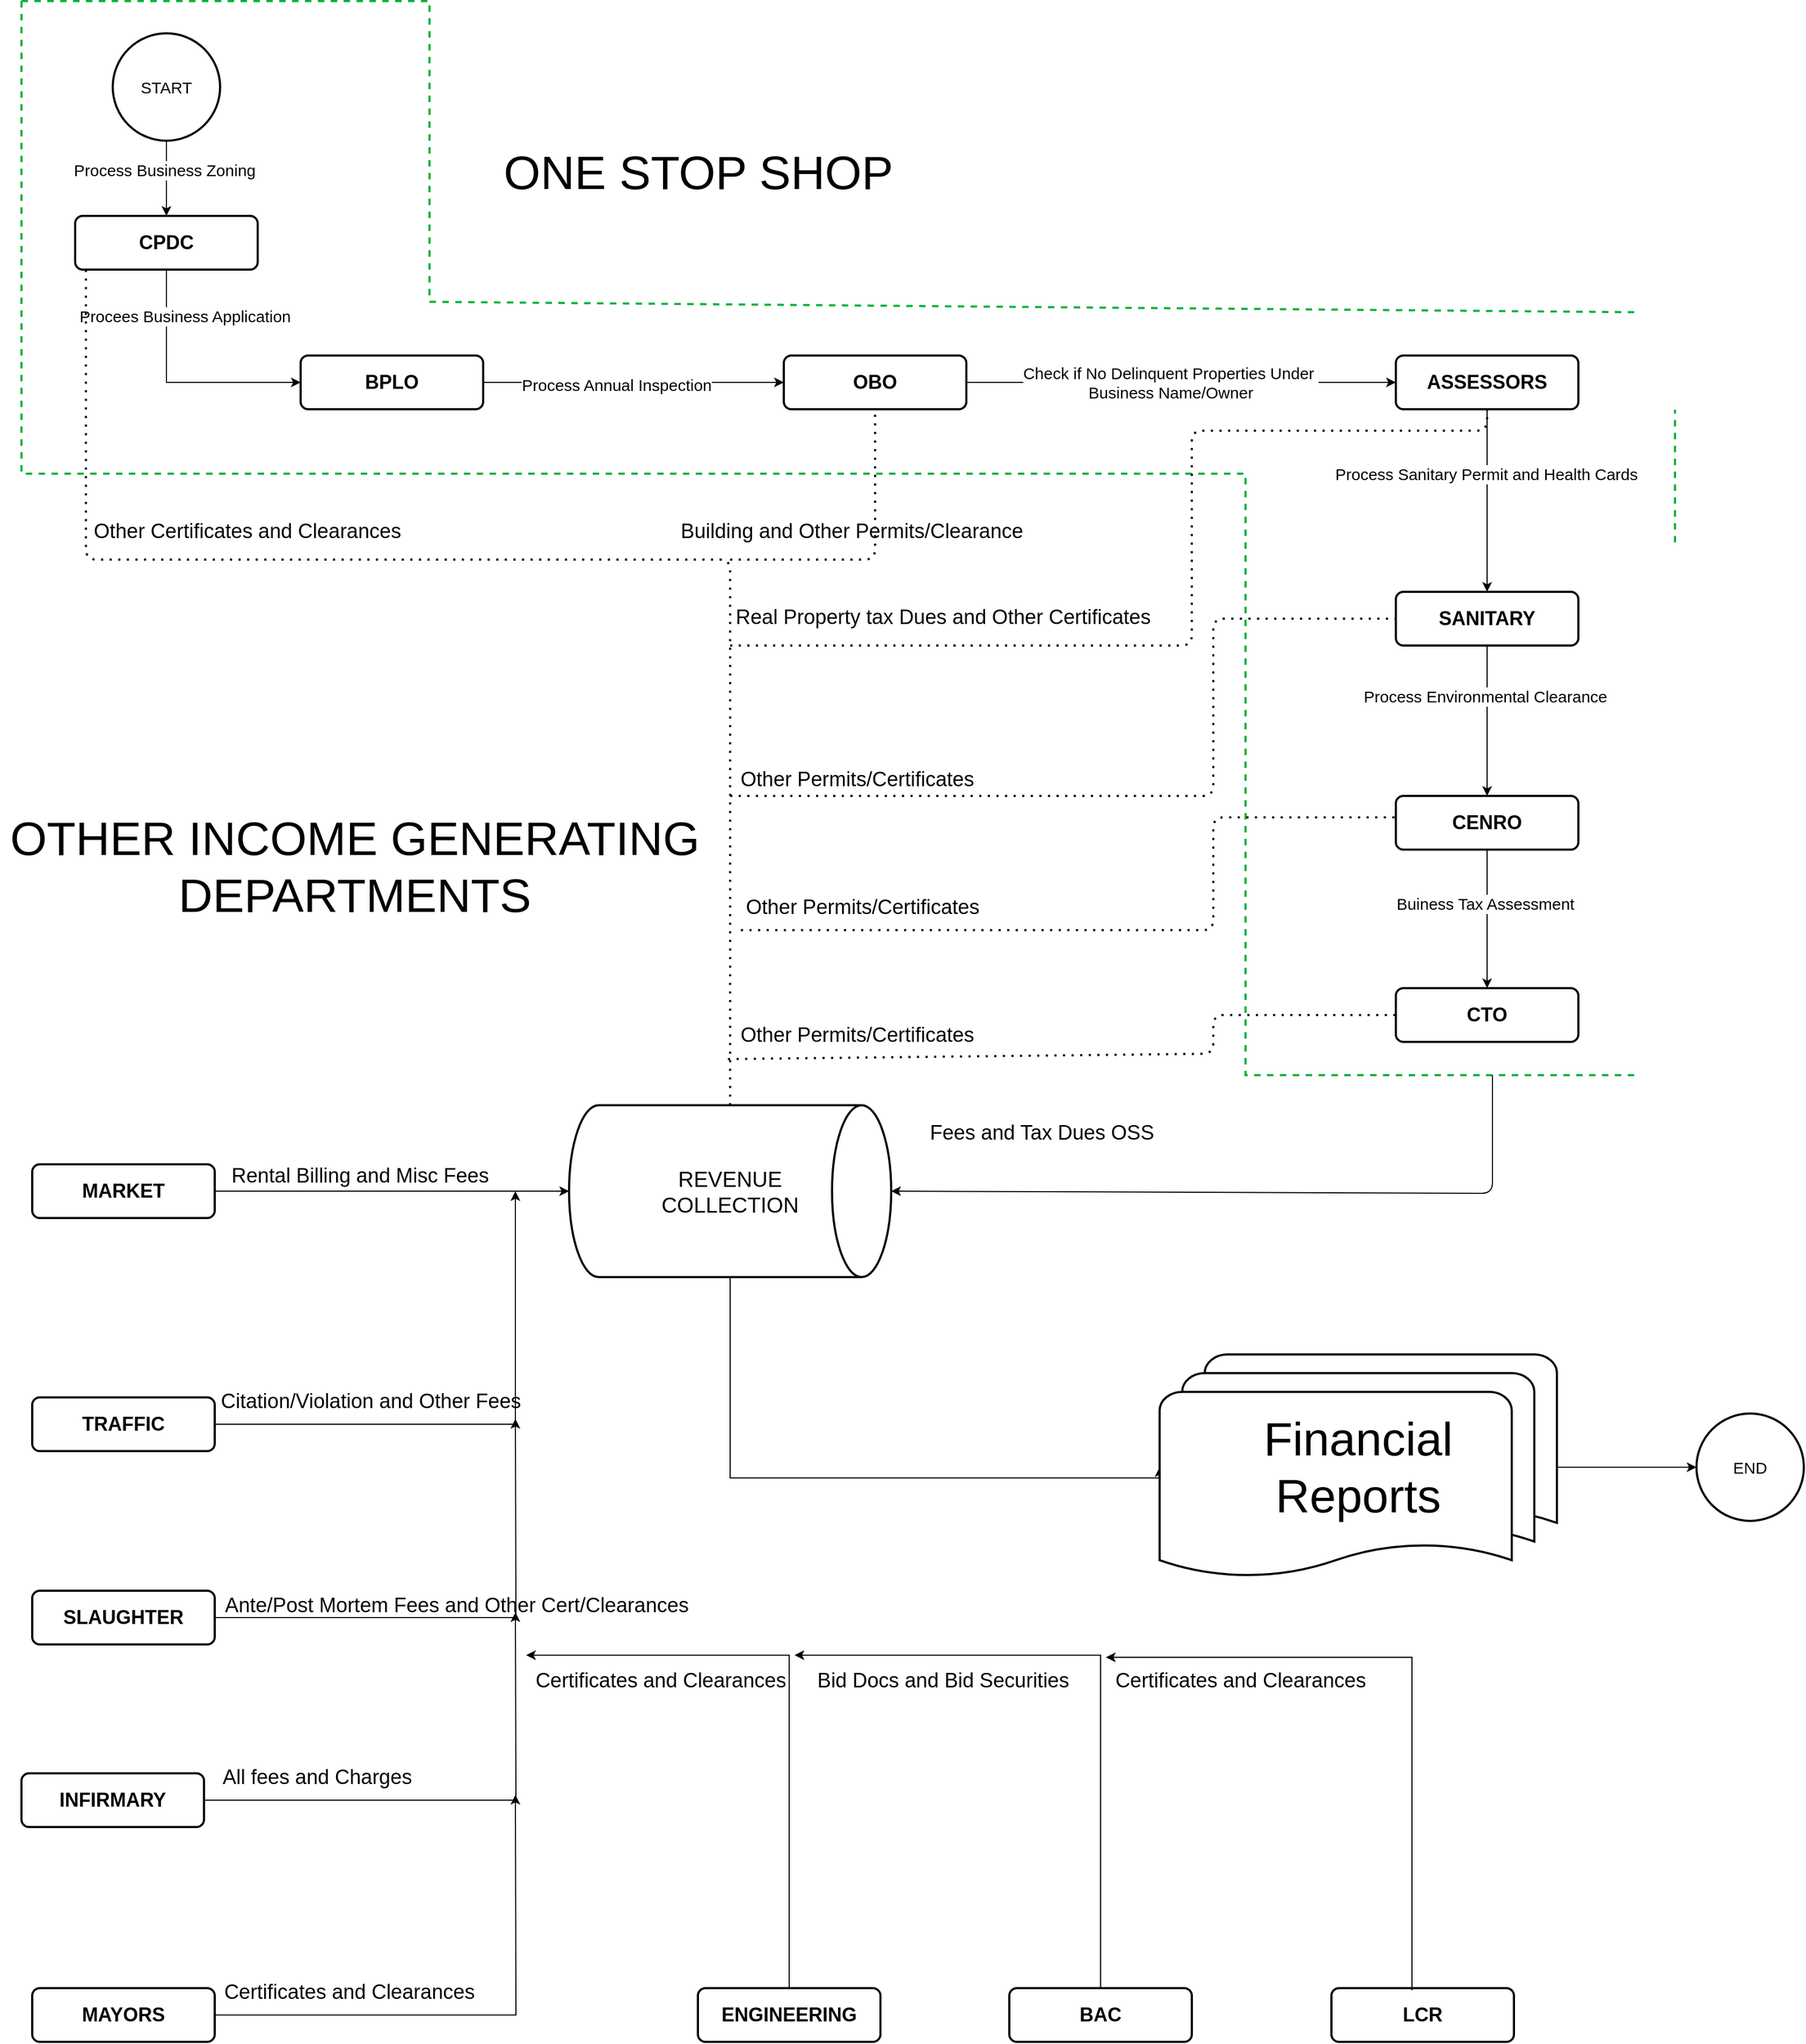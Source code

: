 <mxfile version="13.8.5" type="github"><diagram id="kgpKYQtTHZ0yAKxKKP6v" name="Page-1"><mxGraphModel dx="3388" dy="2442" grid="1" gridSize="10" guides="1" tooltips="1" connect="1" arrows="1" fold="1" page="1" pageScale="1" pageWidth="850" pageHeight="1100" math="0" shadow="0"><root><mxCell id="0"/><mxCell id="1" parent="0"/><mxCell id="x9YALUapwDZKSQAclWl2-197" style="edgeStyle=orthogonalEdgeStyle;rounded=0;orthogonalLoop=1;jettySize=auto;html=1;exitX=1;exitY=0.5;exitDx=0;exitDy=0;entryX=0;entryY=0.5;entryDx=0;entryDy=0;fontSize=15;" parent="1" source="x9YALUapwDZKSQAclWl2-172" target="x9YALUapwDZKSQAclWl2-175" edge="1"><mxGeometry relative="1" as="geometry"/></mxCell><mxCell id="x9YALUapwDZKSQAclWl2-198" value="Process Annual Inspection" style="edgeLabel;html=1;align=center;verticalAlign=middle;resizable=0;points=[];fontSize=15;labelBackgroundColor=#ffffff;" parent="x9YALUapwDZKSQAclWl2-197" vertex="1" connectable="0"><mxGeometry x="-0.117" y="-2" relative="1" as="geometry"><mxPoint as="offset"/></mxGeometry></mxCell><mxCell id="x9YALUapwDZKSQAclWl2-172" value="&lt;h2&gt;BPLO&lt;/h2&gt;" style="rounded=1;whiteSpace=wrap;html=1;absoluteArcSize=1;arcSize=14;strokeWidth=2;" parent="1" vertex="1"><mxGeometry x="-560" y="-670" width="170" height="50" as="geometry"/></mxCell><mxCell id="x9YALUapwDZKSQAclWl2-190" style="edgeStyle=orthogonalEdgeStyle;rounded=0;orthogonalLoop=1;jettySize=auto;html=1;exitX=0.5;exitY=1;exitDx=0;exitDy=0;entryX=0;entryY=0.5;entryDx=0;entryDy=0;" parent="1" source="x9YALUapwDZKSQAclWl2-173" target="x9YALUapwDZKSQAclWl2-172" edge="1"><mxGeometry relative="1" as="geometry"/></mxCell><mxCell id="x9YALUapwDZKSQAclWl2-191" value="Procees Business Application" style="edgeLabel;html=1;align=center;verticalAlign=middle;resizable=0;points=[];fontSize=15;" parent="x9YALUapwDZKSQAclWl2-190" vertex="1" connectable="0"><mxGeometry x="-0.381" y="26" relative="1" as="geometry"><mxPoint x="-9" y="-28" as="offset"/></mxGeometry></mxCell><mxCell id="x9YALUapwDZKSQAclWl2-173" value="&lt;h2&gt;CPDC&lt;/h2&gt;" style="rounded=1;whiteSpace=wrap;html=1;absoluteArcSize=1;arcSize=14;strokeWidth=2;" parent="1" vertex="1"><mxGeometry x="-770" y="-800" width="170" height="50" as="geometry"/></mxCell><mxCell id="x9YALUapwDZKSQAclWl2-250" style="edgeStyle=orthogonalEdgeStyle;rounded=0;orthogonalLoop=1;jettySize=auto;html=1;fontFamily=Helvetica;fontSize=20;" parent="1" source="x9YALUapwDZKSQAclWl2-174" edge="1"><mxGeometry relative="1" as="geometry"><mxPoint x="-360" y="670" as="targetPoint"/></mxGeometry></mxCell><mxCell id="x9YALUapwDZKSQAclWl2-174" value="&lt;h2&gt;MAYORS&lt;/h2&gt;" style="rounded=1;whiteSpace=wrap;html=1;absoluteArcSize=1;arcSize=14;strokeWidth=2;" parent="1" vertex="1"><mxGeometry x="-810" y="850" width="170" height="50" as="geometry"/></mxCell><mxCell id="x9YALUapwDZKSQAclWl2-200" style="edgeStyle=orthogonalEdgeStyle;rounded=0;orthogonalLoop=1;jettySize=auto;html=1;entryX=0;entryY=0.5;entryDx=0;entryDy=0;fontSize=15;" parent="1" source="x9YALUapwDZKSQAclWl2-175" target="x9YALUapwDZKSQAclWl2-179" edge="1"><mxGeometry relative="1" as="geometry"/></mxCell><mxCell id="x9YALUapwDZKSQAclWl2-201" value="Check if No Delinquent Properties Under&amp;nbsp;&lt;br&gt;Business Name/Owner" style="edgeLabel;html=1;align=center;verticalAlign=middle;resizable=0;points=[];fontSize=15;labelBackgroundColor=#ffffff;" parent="x9YALUapwDZKSQAclWl2-200" vertex="1" connectable="0"><mxGeometry x="-0.21" y="1" relative="1" as="geometry"><mxPoint x="31.67" y="1" as="offset"/></mxGeometry></mxCell><mxCell id="x9YALUapwDZKSQAclWl2-175" value="&lt;h2&gt;OBO&lt;/h2&gt;" style="rounded=1;whiteSpace=wrap;html=1;absoluteArcSize=1;arcSize=14;strokeWidth=2;" parent="1" vertex="1"><mxGeometry x="-110" y="-670" width="170" height="50" as="geometry"/></mxCell><mxCell id="x9YALUapwDZKSQAclWl2-252" style="edgeStyle=orthogonalEdgeStyle;rounded=0;orthogonalLoop=1;jettySize=auto;html=1;fontFamily=Helvetica;fontSize=20;" parent="1" source="x9YALUapwDZKSQAclWl2-176" edge="1"><mxGeometry relative="1" as="geometry"><mxPoint x="-350" y="540" as="targetPoint"/><Array as="points"><mxPoint x="-105" y="540"/></Array></mxGeometry></mxCell><mxCell id="x9YALUapwDZKSQAclWl2-176" value="&lt;h2&gt;ENGINEERING&lt;/h2&gt;" style="rounded=1;whiteSpace=wrap;html=1;absoluteArcSize=1;arcSize=14;strokeWidth=2;" parent="1" vertex="1"><mxGeometry x="-190" y="850" width="170" height="50" as="geometry"/></mxCell><mxCell id="x9YALUapwDZKSQAclWl2-204" style="edgeStyle=orthogonalEdgeStyle;rounded=0;orthogonalLoop=1;jettySize=auto;html=1;fontSize=15;" parent="1" source="x9YALUapwDZKSQAclWl2-179" target="x9YALUapwDZKSQAclWl2-181" edge="1"><mxGeometry relative="1" as="geometry"/></mxCell><mxCell id="x9YALUapwDZKSQAclWl2-206" value="Process Sanitary Permit and Health Cards" style="edgeLabel;html=1;align=center;verticalAlign=middle;resizable=0;points=[];fontSize=15;" parent="x9YALUapwDZKSQAclWl2-204" vertex="1" connectable="0"><mxGeometry x="-0.295" y="-1" relative="1" as="geometry"><mxPoint as="offset"/></mxGeometry></mxCell><mxCell id="x9YALUapwDZKSQAclWl2-179" value="&lt;h2&gt;ASSESSORS&lt;/h2&gt;" style="rounded=1;whiteSpace=wrap;html=1;absoluteArcSize=1;arcSize=14;strokeWidth=2;" parent="1" vertex="1"><mxGeometry x="460" y="-670" width="170" height="50" as="geometry"/></mxCell><mxCell id="x9YALUapwDZKSQAclWl2-248" style="edgeStyle=orthogonalEdgeStyle;rounded=0;orthogonalLoop=1;jettySize=auto;html=1;fontFamily=Helvetica;fontSize=20;" parent="1" source="x9YALUapwDZKSQAclWl2-180" edge="1"><mxGeometry relative="1" as="geometry"><mxPoint x="-360" y="500" as="targetPoint"/></mxGeometry></mxCell><mxCell id="x9YALUapwDZKSQAclWl2-180" value="&lt;h2&gt;INFIRMARY&lt;/h2&gt;" style="rounded=1;whiteSpace=wrap;html=1;absoluteArcSize=1;arcSize=14;strokeWidth=2;" parent="1" vertex="1"><mxGeometry x="-820" y="650" width="170" height="50" as="geometry"/></mxCell><mxCell id="x9YALUapwDZKSQAclWl2-208" style="edgeStyle=orthogonalEdgeStyle;rounded=0;orthogonalLoop=1;jettySize=auto;html=1;fontSize=15;" parent="1" source="x9YALUapwDZKSQAclWl2-181" target="x9YALUapwDZKSQAclWl2-182" edge="1"><mxGeometry relative="1" as="geometry"/></mxCell><mxCell id="x9YALUapwDZKSQAclWl2-209" value="Process Environmental Clearance" style="edgeLabel;html=1;align=center;verticalAlign=middle;resizable=0;points=[];fontSize=15;" parent="x9YALUapwDZKSQAclWl2-208" vertex="1" connectable="0"><mxGeometry x="-0.329" y="-2" relative="1" as="geometry"><mxPoint as="offset"/></mxGeometry></mxCell><mxCell id="x9YALUapwDZKSQAclWl2-181" value="&lt;h2&gt;SANITARY&lt;/h2&gt;" style="rounded=1;whiteSpace=wrap;html=1;absoluteArcSize=1;arcSize=14;strokeWidth=2;" parent="1" vertex="1"><mxGeometry x="460" y="-450" width="170" height="50" as="geometry"/></mxCell><mxCell id="x9YALUapwDZKSQAclWl2-212" style="edgeStyle=orthogonalEdgeStyle;rounded=0;orthogonalLoop=1;jettySize=auto;html=1;entryX=0.5;entryY=0;entryDx=0;entryDy=0;fontSize=15;" parent="1" source="x9YALUapwDZKSQAclWl2-182" target="x9YALUapwDZKSQAclWl2-211" edge="1"><mxGeometry relative="1" as="geometry"/></mxCell><mxCell id="x9YALUapwDZKSQAclWl2-213" value="Buiness Tax Assessment" style="edgeLabel;html=1;align=center;verticalAlign=middle;resizable=0;points=[];fontSize=15;" parent="x9YALUapwDZKSQAclWl2-212" vertex="1" connectable="0"><mxGeometry x="-0.301" y="-2" relative="1" as="geometry"><mxPoint y="5" as="offset"/></mxGeometry></mxCell><mxCell id="x9YALUapwDZKSQAclWl2-182" value="&lt;h2&gt;CENRO&lt;/h2&gt;" style="rounded=1;whiteSpace=wrap;html=1;absoluteArcSize=1;arcSize=14;strokeWidth=2;" parent="1" vertex="1"><mxGeometry x="460" y="-260" width="170" height="50" as="geometry"/></mxCell><mxCell id="x9YALUapwDZKSQAclWl2-245" style="edgeStyle=orthogonalEdgeStyle;rounded=0;orthogonalLoop=1;jettySize=auto;html=1;exitX=1;exitY=0.5;exitDx=0;exitDy=0;fontFamily=Helvetica;fontSize=20;" parent="1" source="x9YALUapwDZKSQAclWl2-184" edge="1"><mxGeometry relative="1" as="geometry"><mxPoint x="-360" y="108" as="targetPoint"/><Array as="points"><mxPoint x="-360" y="325"/><mxPoint x="-360" y="125"/></Array></mxGeometry></mxCell><mxCell id="x9YALUapwDZKSQAclWl2-184" value="&lt;h2&gt;TRAFFIC&lt;/h2&gt;" style="rounded=1;whiteSpace=wrap;html=1;absoluteArcSize=1;arcSize=14;strokeWidth=2;" parent="1" vertex="1"><mxGeometry x="-810" y="300" width="170" height="50" as="geometry"/></mxCell><mxCell id="x9YALUapwDZKSQAclWl2-254" style="edgeStyle=orthogonalEdgeStyle;rounded=0;orthogonalLoop=1;jettySize=auto;html=1;fontFamily=Helvetica;fontSize=20;" parent="1" source="x9YALUapwDZKSQAclWl2-185" edge="1"><mxGeometry relative="1" as="geometry"><mxPoint x="-100" y="540" as="targetPoint"/><Array as="points"><mxPoint x="185" y="540"/><mxPoint x="-30" y="540"/></Array></mxGeometry></mxCell><mxCell id="x9YALUapwDZKSQAclWl2-185" value="&lt;h2&gt;BAC&lt;/h2&gt;" style="rounded=1;whiteSpace=wrap;html=1;absoluteArcSize=1;arcSize=14;strokeWidth=2;" parent="1" vertex="1"><mxGeometry x="100" y="850" width="170" height="50" as="geometry"/></mxCell><mxCell id="x9YALUapwDZKSQAclWl2-249" style="edgeStyle=orthogonalEdgeStyle;rounded=0;orthogonalLoop=1;jettySize=auto;html=1;fontFamily=Helvetica;fontSize=20;" parent="1" source="x9YALUapwDZKSQAclWl2-186" edge="1"><mxGeometry relative="1" as="geometry"><mxPoint x="-360" y="320" as="targetPoint"/></mxGeometry></mxCell><mxCell id="x9YALUapwDZKSQAclWl2-186" value="&lt;h2&gt;SLAUGHTER&lt;/h2&gt;" style="rounded=1;whiteSpace=wrap;html=1;absoluteArcSize=1;arcSize=14;strokeWidth=2;" parent="1" vertex="1"><mxGeometry x="-810" y="480" width="170" height="50" as="geometry"/></mxCell><mxCell id="x9YALUapwDZKSQAclWl2-244" style="edgeStyle=orthogonalEdgeStyle;rounded=0;orthogonalLoop=1;jettySize=auto;html=1;fontFamily=Helvetica;fontSize=20;" parent="1" source="x9YALUapwDZKSQAclWl2-187" target="x9YALUapwDZKSQAclWl2-207" edge="1"><mxGeometry relative="1" as="geometry"/></mxCell><mxCell id="x9YALUapwDZKSQAclWl2-187" value="&lt;h2&gt;MARKET&lt;/h2&gt;" style="rounded=1;whiteSpace=wrap;html=1;absoluteArcSize=1;arcSize=14;strokeWidth=2;" parent="1" vertex="1"><mxGeometry x="-810" y="83" width="170" height="50" as="geometry"/></mxCell><mxCell id="x9YALUapwDZKSQAclWl2-195" style="edgeStyle=orthogonalEdgeStyle;rounded=0;orthogonalLoop=1;jettySize=auto;html=1;exitX=0.5;exitY=1;exitDx=0;exitDy=0;exitPerimeter=0;entryX=0.5;entryY=0;entryDx=0;entryDy=0;fontSize=15;" parent="1" source="x9YALUapwDZKSQAclWl2-194" target="x9YALUapwDZKSQAclWl2-173" edge="1"><mxGeometry relative="1" as="geometry"/></mxCell><mxCell id="x9YALUapwDZKSQAclWl2-196" value="Process Business Zoning" style="edgeLabel;html=1;align=center;verticalAlign=middle;resizable=0;points=[];fontSize=15;" parent="x9YALUapwDZKSQAclWl2-195" vertex="1" connectable="0"><mxGeometry x="-0.238" y="-2" relative="1" as="geometry"><mxPoint as="offset"/></mxGeometry></mxCell><mxCell id="x9YALUapwDZKSQAclWl2-194" value="START" style="strokeWidth=2;html=1;shape=mxgraph.flowchart.start_2;whiteSpace=wrap;fontSize=15;" parent="1" vertex="1"><mxGeometry x="-735" y="-970" width="100" height="100" as="geometry"/></mxCell><mxCell id="x9YALUapwDZKSQAclWl2-236" style="edgeStyle=orthogonalEdgeStyle;rounded=0;orthogonalLoop=1;jettySize=auto;html=1;fontFamily=Helvetica;fontSize=44;entryX=0;entryY=0.5;entryDx=0;entryDy=0;entryPerimeter=0;" parent="1" source="x9YALUapwDZKSQAclWl2-207" target="x9YALUapwDZKSQAclWl2-237" edge="1"><mxGeometry relative="1" as="geometry"><mxPoint x="-160" y="250" as="targetPoint"/><Array as="points"><mxPoint x="-160" y="375"/></Array></mxGeometry></mxCell><mxCell id="x9YALUapwDZKSQAclWl2-207" value="REVENUE &lt;br&gt;COLLECTION" style="strokeWidth=2;html=1;shape=mxgraph.flowchart.direct_data;whiteSpace=wrap;fontSize=20;" parent="1" vertex="1"><mxGeometry x="-310" y="28" width="300" height="160" as="geometry"/></mxCell><mxCell id="x9YALUapwDZKSQAclWl2-211" value="&lt;h2&gt;CTO&lt;/h2&gt;" style="rounded=1;whiteSpace=wrap;html=1;absoluteArcSize=1;arcSize=14;strokeWidth=2;" parent="1" vertex="1"><mxGeometry x="460" y="-81" width="170" height="50" as="geometry"/></mxCell><mxCell id="x9YALUapwDZKSQAclWl2-216" value="" style="edgeStyle=none;rounded=0;html=1;jettySize=auto;orthogonalLoop=1;strokeColor=#00B336;strokeWidth=2;fontColor=#000000;jumpStyle=none;endArrow=none;endFill=0;startArrow=none;dashed=1;" parent="1" edge="1"><mxGeometry width="100" relative="1" as="geometry"><mxPoint x="-820" y="-1000" as="sourcePoint"/><mxPoint x="-820" y="-1000" as="targetPoint"/><Array as="points"><mxPoint x="-820" y="-560"/><mxPoint x="320" y="-560"/><mxPoint x="320"/><mxPoint x="720"/><mxPoint x="720" y="-710"/><mxPoint x="-440" y="-720"/><mxPoint x="-440" y="-1000"/><mxPoint x="-510" y="-1000"/></Array></mxGeometry></mxCell><mxCell id="x9YALUapwDZKSQAclWl2-217" value="ONE STOP SHOP" style="text;html=1;align=center;verticalAlign=middle;resizable=0;points=[];autosize=1;fontSize=44;fontFamily=Helvetica;" parent="1" vertex="1"><mxGeometry x="-380" y="-870" width="380" height="60" as="geometry"/></mxCell><mxCell id="x9YALUapwDZKSQAclWl2-219" value="" style="endArrow=classic;html=1;fontFamily=Helvetica;fontSize=44;entryX=1;entryY=0.5;entryDx=0;entryDy=0;entryPerimeter=0;" parent="1" target="x9YALUapwDZKSQAclWl2-207" edge="1"><mxGeometry width="50" height="50" relative="1" as="geometry"><mxPoint x="550" as="sourcePoint"/><mxPoint x="250" y="-350" as="targetPoint"/><Array as="points"><mxPoint x="550" y="110"/></Array></mxGeometry></mxCell><mxCell id="x9YALUapwDZKSQAclWl2-220" value="" style="endArrow=none;dashed=1;html=1;dashPattern=1 3;strokeWidth=2;fontFamily=Helvetica;fontSize=44;exitX=0.5;exitY=0;exitDx=0;exitDy=0;exitPerimeter=0;" parent="1" source="x9YALUapwDZKSQAclWl2-207" edge="1"><mxGeometry width="50" height="50" relative="1" as="geometry"><mxPoint x="-160" y="-440" as="sourcePoint"/><mxPoint x="-760" y="-750" as="targetPoint"/><Array as="points"><mxPoint x="-160" y="-480"/><mxPoint x="-760" y="-480"/></Array></mxGeometry></mxCell><mxCell id="x9YALUapwDZKSQAclWl2-221" value="&lt;font style=&quot;font-size: 19px&quot;&gt;Other Certificates and Clearances&lt;/font&gt;" style="text;html=1;align=center;verticalAlign=middle;resizable=0;points=[];autosize=1;fontSize=44;fontFamily=Helvetica;" parent="1" vertex="1"><mxGeometry x="-760" y="-550" width="300" height="70" as="geometry"/></mxCell><mxCell id="x9YALUapwDZKSQAclWl2-222" value="" style="endArrow=none;dashed=1;html=1;dashPattern=1 3;strokeWidth=2;fontFamily=Helvetica;fontSize=44;entryX=0.5;entryY=1;entryDx=0;entryDy=0;" parent="1" target="x9YALUapwDZKSQAclWl2-175" edge="1"><mxGeometry width="50" height="50" relative="1" as="geometry"><mxPoint x="-160" y="-480" as="sourcePoint"/><mxPoint x="-20" y="-610" as="targetPoint"/><Array as="points"><mxPoint x="-25" y="-480"/></Array></mxGeometry></mxCell><mxCell id="x9YALUapwDZKSQAclWl2-223" value="&lt;font style=&quot;font-size: 19px&quot;&gt;Building and Other Permits/Clearance&lt;/font&gt;" style="text;html=1;align=center;verticalAlign=middle;resizable=0;points=[];autosize=1;fontSize=44;fontFamily=Helvetica;" parent="1" vertex="1"><mxGeometry x="-212" y="-550" width="330" height="70" as="geometry"/></mxCell><mxCell id="x9YALUapwDZKSQAclWl2-224" value="" style="endArrow=none;dashed=1;html=1;dashPattern=1 3;strokeWidth=2;fontFamily=Helvetica;fontSize=44;entryX=0.5;entryY=1;entryDx=0;entryDy=0;" parent="1" target="x9YALUapwDZKSQAclWl2-179" edge="1"><mxGeometry width="50" height="50" relative="1" as="geometry"><mxPoint x="-160" y="-400" as="sourcePoint"/><mxPoint x="440" y="-630" as="targetPoint"/><Array as="points"><mxPoint x="270" y="-400"/><mxPoint x="270" y="-600"/><mxPoint x="545" y="-600"/></Array></mxGeometry></mxCell><mxCell id="x9YALUapwDZKSQAclWl2-225" value="&lt;span style=&quot;font-size: 19px&quot;&gt;Fees and Tax Dues OSS&lt;/span&gt;" style="text;html=1;align=center;verticalAlign=middle;resizable=0;points=[];autosize=1;fontSize=44;fontFamily=Helvetica;" parent="1" vertex="1"><mxGeometry x="20" y="10" width="220" height="70" as="geometry"/></mxCell><mxCell id="x9YALUapwDZKSQAclWl2-226" value="&lt;font style=&quot;font-size: 19px&quot;&gt;Real Property tax Dues and Other Certificates&lt;/font&gt;" style="text;html=1;align=center;verticalAlign=middle;resizable=0;points=[];autosize=1;fontSize=44;fontFamily=Helvetica;" parent="1" vertex="1"><mxGeometry x="-162" y="-470" width="400" height="70" as="geometry"/></mxCell><mxCell id="x9YALUapwDZKSQAclWl2-229" value="" style="endArrow=none;dashed=1;html=1;dashPattern=1 3;strokeWidth=2;fontFamily=Helvetica;fontSize=44;entryX=0;entryY=0.5;entryDx=0;entryDy=0;" parent="1" target="x9YALUapwDZKSQAclWl2-181" edge="1"><mxGeometry width="50" height="50" relative="1" as="geometry"><mxPoint x="-160" y="-260" as="sourcePoint"/><mxPoint x="-60" y="-350" as="targetPoint"/><Array as="points"><mxPoint x="290" y="-260"/><mxPoint x="290" y="-425"/></Array></mxGeometry></mxCell><mxCell id="x9YALUapwDZKSQAclWl2-230" value="&lt;font style=&quot;font-size: 19px&quot;&gt;Other Permits/Certificates&lt;/font&gt;" style="text;html=1;align=center;verticalAlign=middle;resizable=0;points=[];autosize=1;fontSize=44;fontFamily=Helvetica;" parent="1" vertex="1"><mxGeometry x="-157" y="-319" width="230" height="70" as="geometry"/></mxCell><mxCell id="x9YALUapwDZKSQAclWl2-231" value="" style="endArrow=none;dashed=1;html=1;dashPattern=1 3;strokeWidth=2;fontFamily=Helvetica;fontSize=44;entryX=0;entryY=0.5;entryDx=0;entryDy=0;" parent="1" edge="1"><mxGeometry width="50" height="50" relative="1" as="geometry"><mxPoint x="-150" y="-135" as="sourcePoint"/><mxPoint x="460" y="-240" as="targetPoint"/><Array as="points"><mxPoint x="290" y="-135"/><mxPoint x="290" y="-240"/></Array></mxGeometry></mxCell><mxCell id="x9YALUapwDZKSQAclWl2-232" value="&lt;font style=&quot;font-size: 19px&quot;&gt;Other Permits/Certificates&lt;/font&gt;" style="text;html=1;align=center;verticalAlign=middle;resizable=0;points=[];autosize=1;fontSize=44;fontFamily=Helvetica;" parent="1" vertex="1"><mxGeometry x="-152" y="-200" width="230" height="70" as="geometry"/></mxCell><mxCell id="x9YALUapwDZKSQAclWl2-233" value="" style="endArrow=none;dashed=1;html=1;dashPattern=1 3;strokeWidth=2;fontFamily=Helvetica;fontSize=44;entryX=0;entryY=0.5;entryDx=0;entryDy=0;" parent="1" target="x9YALUapwDZKSQAclWl2-211" edge="1"><mxGeometry width="50" height="50" relative="1" as="geometry"><mxPoint x="-162" y="-15" as="sourcePoint"/><mxPoint x="448" y="-60" as="targetPoint"/><Array as="points"><mxPoint x="290" y="-20"/><mxPoint x="290" y="-56"/></Array></mxGeometry></mxCell><mxCell id="x9YALUapwDZKSQAclWl2-234" value="&lt;font style=&quot;font-size: 19px&quot;&gt;Other Permits/Certificates&lt;/font&gt;" style="text;html=1;align=center;verticalAlign=middle;resizable=0;points=[];autosize=1;fontSize=44;fontFamily=Helvetica;" parent="1" vertex="1"><mxGeometry x="-157" y="-81" width="230" height="70" as="geometry"/></mxCell><mxCell id="x9YALUapwDZKSQAclWl2-235" value="OTHER INCOME GENERATING&lt;br&gt;DEPARTMENTS" style="text;html=1;align=center;verticalAlign=middle;resizable=0;points=[];autosize=1;fontSize=44;fontFamily=Helvetica;" parent="1" vertex="1"><mxGeometry x="-840" y="-249" width="660" height="110" as="geometry"/></mxCell><mxCell id="x9YALUapwDZKSQAclWl2-240" value="" style="edgeStyle=orthogonalEdgeStyle;rounded=0;orthogonalLoop=1;jettySize=auto;html=1;fontFamily=Helvetica;fontSize=20;exitX=1;exitY=0.5;exitDx=0;exitDy=0;exitPerimeter=0;" parent="1" source="x9YALUapwDZKSQAclWl2-237" target="x9YALUapwDZKSQAclWl2-239" edge="1"><mxGeometry relative="1" as="geometry"/></mxCell><mxCell id="x9YALUapwDZKSQAclWl2-237" value="Financial &lt;br&gt;Reports" style="strokeWidth=2;html=1;shape=mxgraph.flowchart.multi-document;whiteSpace=wrap;labelBackgroundColor=#ffffff;fontFamily=Helvetica;fontSize=44;" parent="1" vertex="1"><mxGeometry x="240" y="260" width="370" height="210" as="geometry"/></mxCell><mxCell id="x9YALUapwDZKSQAclWl2-239" value="END" style="strokeWidth=2;html=1;shape=mxgraph.flowchart.start_2;whiteSpace=wrap;fontSize=15;" parent="1" vertex="1"><mxGeometry x="740" y="315" width="100" height="100" as="geometry"/></mxCell><mxCell id="x9YALUapwDZKSQAclWl2-255" value="&lt;font style=&quot;font-size: 19px&quot;&gt;Rental Billing and Misc Fees&lt;/font&gt;" style="text;html=1;align=center;verticalAlign=middle;resizable=0;points=[];autosize=1;fontSize=44;fontFamily=Helvetica;" parent="1" vertex="1"><mxGeometry x="-635" y="50" width="260" height="70" as="geometry"/></mxCell><mxCell id="x9YALUapwDZKSQAclWl2-256" value="&lt;font style=&quot;font-size: 19px&quot;&gt;Citation/Violation and Other Fees&lt;/font&gt;" style="text;html=1;align=center;verticalAlign=middle;resizable=0;points=[];autosize=1;fontSize=44;fontFamily=Helvetica;" parent="1" vertex="1"><mxGeometry x="-640" y="260" width="290" height="70" as="geometry"/></mxCell><mxCell id="x9YALUapwDZKSQAclWl2-257" value="&lt;font style=&quot;font-size: 19px&quot;&gt;Ante/Post Mortem Fees and Other Cert/Clearances&lt;/font&gt;" style="text;html=1;align=center;verticalAlign=middle;resizable=0;points=[];autosize=1;fontSize=44;fontFamily=Helvetica;" parent="1" vertex="1"><mxGeometry x="-640" y="450" width="450" height="70" as="geometry"/></mxCell><mxCell id="x9YALUapwDZKSQAclWl2-258" value="&lt;span style=&quot;font-size: 19px&quot;&gt;All fees and Charges&lt;/span&gt;" style="text;html=1;align=center;verticalAlign=middle;resizable=0;points=[];autosize=1;fontSize=44;fontFamily=Helvetica;" parent="1" vertex="1"><mxGeometry x="-640" y="610" width="190" height="70" as="geometry"/></mxCell><mxCell id="x9YALUapwDZKSQAclWl2-259" value="&lt;span style=&quot;font-size: 19px&quot;&gt;Certificates and Clearances&lt;/span&gt;" style="text;html=1;align=center;verticalAlign=middle;resizable=0;points=[];autosize=1;fontSize=44;fontFamily=Helvetica;" parent="1" vertex="1"><mxGeometry x="-640" y="810" width="250" height="70" as="geometry"/></mxCell><mxCell id="x9YALUapwDZKSQAclWl2-261" value="&lt;span style=&quot;font-size: 19px&quot;&gt;Certificates and Clearances&lt;/span&gt;" style="text;html=1;align=center;verticalAlign=middle;resizable=0;points=[];autosize=1;fontSize=44;fontFamily=Helvetica;" parent="1" vertex="1"><mxGeometry x="-350" y="520" width="250" height="70" as="geometry"/></mxCell><mxCell id="x9YALUapwDZKSQAclWl2-262" value="&lt;span style=&quot;font-size: 19px&quot;&gt;Bid Docs and Bid Securities&lt;/span&gt;" style="text;html=1;align=center;verticalAlign=middle;resizable=0;points=[];autosize=1;fontSize=44;fontFamily=Helvetica;" parent="1" vertex="1"><mxGeometry x="-87" y="520" width="250" height="70" as="geometry"/></mxCell><mxCell id="OL0LAwFiOlvytDfOrj0J-1" value="&lt;h2&gt;LCR&lt;/h2&gt;" style="rounded=1;whiteSpace=wrap;html=1;absoluteArcSize=1;arcSize=14;strokeWidth=2;" vertex="1" parent="1"><mxGeometry x="400" y="850" width="170" height="50" as="geometry"/></mxCell><mxCell id="OL0LAwFiOlvytDfOrj0J-2" style="edgeStyle=orthogonalEdgeStyle;rounded=0;orthogonalLoop=1;jettySize=auto;html=1;fontFamily=Helvetica;fontSize=20;" edge="1" parent="1"><mxGeometry relative="1" as="geometry"><mxPoint x="190" y="542" as="targetPoint"/><Array as="points"><mxPoint x="475" y="542"/><mxPoint x="260" y="542"/></Array><mxPoint x="475" y="852" as="sourcePoint"/></mxGeometry></mxCell><mxCell id="OL0LAwFiOlvytDfOrj0J-3" value="&lt;span style=&quot;font-size: 19px&quot;&gt;Certificates and Clearances&lt;/span&gt;" style="text;html=1;align=center;verticalAlign=middle;resizable=0;points=[];autosize=1;fontSize=44;fontFamily=Helvetica;" vertex="1" parent="1"><mxGeometry x="190" y="520" width="250" height="70" as="geometry"/></mxCell></root></mxGraphModel></diagram></mxfile>